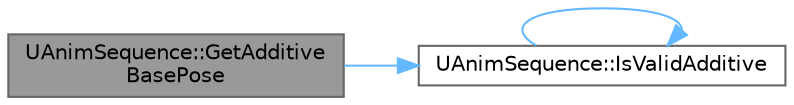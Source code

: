 digraph "UAnimSequence::GetAdditiveBasePose"
{
 // INTERACTIVE_SVG=YES
 // LATEX_PDF_SIZE
  bgcolor="transparent";
  edge [fontname=Helvetica,fontsize=10,labelfontname=Helvetica,labelfontsize=10];
  node [fontname=Helvetica,fontsize=10,shape=box,height=0.2,width=0.4];
  rankdir="LR";
  Node1 [id="Node000001",label="UAnimSequence::GetAdditive\lBasePose",height=0.2,width=0.4,color="gray40", fillcolor="grey60", style="filled", fontcolor="black",tooltip=" "];
  Node1 -> Node2 [id="edge1_Node000001_Node000002",color="steelblue1",style="solid",tooltip=" "];
  Node2 [id="Node000002",label="UAnimSequence::IsValidAdditive",height=0.2,width=0.4,color="grey40", fillcolor="white", style="filled",URL="$d8/d34/classUAnimSequence.html#ace31edd263f7630709cb12570e83c0c9",tooltip=" "];
  Node2 -> Node2 [id="edge2_Node000002_Node000002",color="steelblue1",style="solid",tooltip=" "];
}
